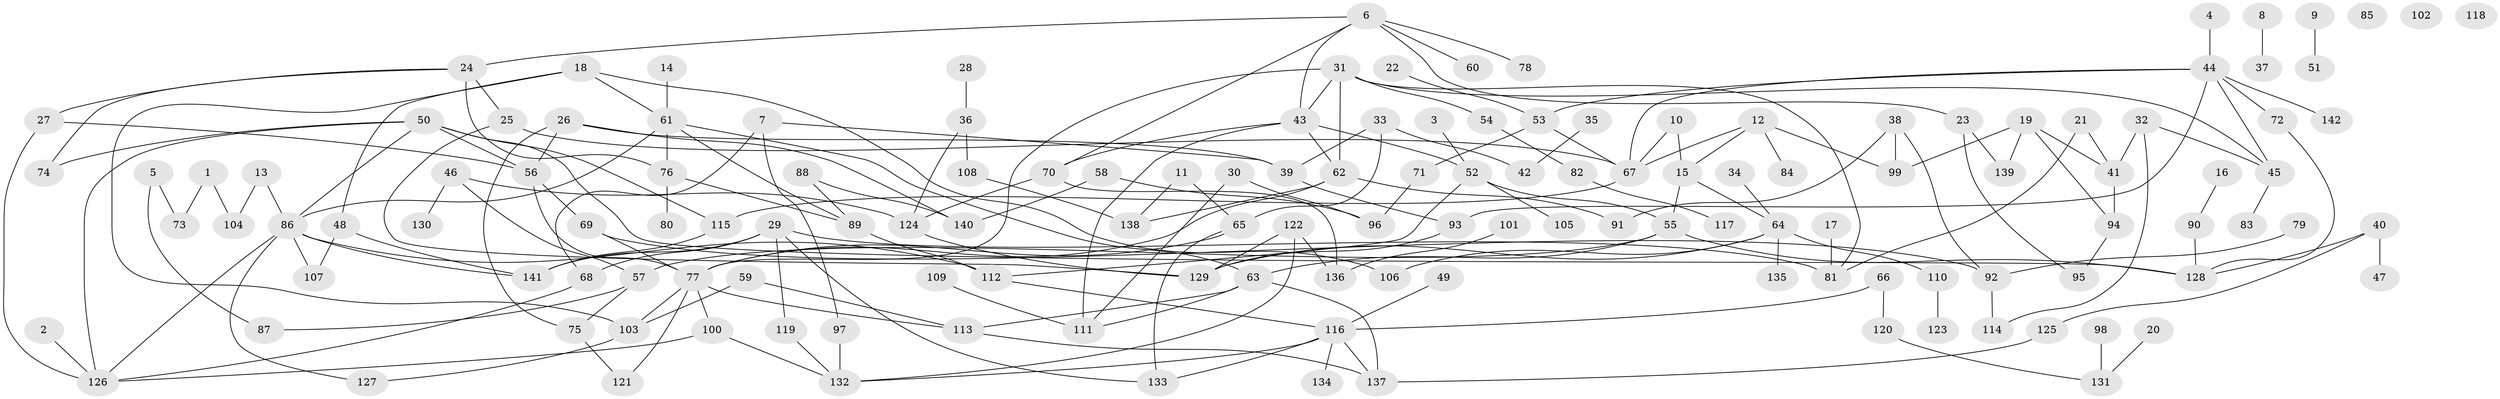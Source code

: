 // coarse degree distribution, {2: 0.10344827586206896, 4: 0.1206896551724138, 9: 0.05172413793103448, 6: 0.05172413793103448, 11: 0.017241379310344827, 0: 0.08620689655172414, 3: 0.1724137931034483, 1: 0.22413793103448276, 8: 0.05172413793103448, 5: 0.08620689655172414, 10: 0.034482758620689655}
// Generated by graph-tools (version 1.1) at 2025/16/03/04/25 18:16:40]
// undirected, 142 vertices, 201 edges
graph export_dot {
graph [start="1"]
  node [color=gray90,style=filled];
  1;
  2;
  3;
  4;
  5;
  6;
  7;
  8;
  9;
  10;
  11;
  12;
  13;
  14;
  15;
  16;
  17;
  18;
  19;
  20;
  21;
  22;
  23;
  24;
  25;
  26;
  27;
  28;
  29;
  30;
  31;
  32;
  33;
  34;
  35;
  36;
  37;
  38;
  39;
  40;
  41;
  42;
  43;
  44;
  45;
  46;
  47;
  48;
  49;
  50;
  51;
  52;
  53;
  54;
  55;
  56;
  57;
  58;
  59;
  60;
  61;
  62;
  63;
  64;
  65;
  66;
  67;
  68;
  69;
  70;
  71;
  72;
  73;
  74;
  75;
  76;
  77;
  78;
  79;
  80;
  81;
  82;
  83;
  84;
  85;
  86;
  87;
  88;
  89;
  90;
  91;
  92;
  93;
  94;
  95;
  96;
  97;
  98;
  99;
  100;
  101;
  102;
  103;
  104;
  105;
  106;
  107;
  108;
  109;
  110;
  111;
  112;
  113;
  114;
  115;
  116;
  117;
  118;
  119;
  120;
  121;
  122;
  123;
  124;
  125;
  126;
  127;
  128;
  129;
  130;
  131;
  132;
  133;
  134;
  135;
  136;
  137;
  138;
  139;
  140;
  141;
  142;
  1 -- 73;
  1 -- 104;
  2 -- 126;
  3 -- 52;
  4 -- 44;
  5 -- 73;
  5 -- 87;
  6 -- 23;
  6 -- 24;
  6 -- 43;
  6 -- 60;
  6 -- 70;
  6 -- 78;
  7 -- 39;
  7 -- 68;
  7 -- 97;
  8 -- 37;
  9 -- 51;
  10 -- 15;
  10 -- 67;
  11 -- 65;
  11 -- 138;
  12 -- 15;
  12 -- 67;
  12 -- 84;
  12 -- 99;
  13 -- 86;
  13 -- 104;
  14 -- 61;
  15 -- 55;
  15 -- 64;
  16 -- 90;
  17 -- 81;
  18 -- 48;
  18 -- 61;
  18 -- 103;
  18 -- 106;
  19 -- 41;
  19 -- 94;
  19 -- 99;
  19 -- 139;
  20 -- 131;
  21 -- 41;
  21 -- 81;
  22 -- 53;
  23 -- 95;
  23 -- 139;
  24 -- 25;
  24 -- 27;
  24 -- 74;
  24 -- 76;
  25 -- 67;
  25 -- 129;
  26 -- 39;
  26 -- 56;
  26 -- 75;
  26 -- 140;
  27 -- 56;
  27 -- 126;
  28 -- 36;
  29 -- 68;
  29 -- 81;
  29 -- 119;
  29 -- 133;
  29 -- 141;
  30 -- 96;
  30 -- 111;
  31 -- 43;
  31 -- 45;
  31 -- 54;
  31 -- 62;
  31 -- 77;
  31 -- 81;
  32 -- 41;
  32 -- 45;
  32 -- 114;
  33 -- 39;
  33 -- 42;
  33 -- 65;
  34 -- 64;
  35 -- 42;
  36 -- 108;
  36 -- 124;
  38 -- 91;
  38 -- 92;
  38 -- 99;
  39 -- 93;
  40 -- 47;
  40 -- 125;
  40 -- 128;
  41 -- 94;
  43 -- 52;
  43 -- 62;
  43 -- 70;
  43 -- 111;
  44 -- 45;
  44 -- 53;
  44 -- 67;
  44 -- 72;
  44 -- 93;
  44 -- 142;
  45 -- 83;
  46 -- 57;
  46 -- 124;
  46 -- 130;
  48 -- 107;
  48 -- 141;
  49 -- 116;
  50 -- 56;
  50 -- 74;
  50 -- 86;
  50 -- 115;
  50 -- 126;
  50 -- 128;
  52 -- 55;
  52 -- 105;
  52 -- 112;
  53 -- 67;
  53 -- 71;
  54 -- 82;
  55 -- 57;
  55 -- 63;
  55 -- 128;
  56 -- 69;
  56 -- 77;
  57 -- 75;
  57 -- 87;
  58 -- 96;
  58 -- 140;
  59 -- 103;
  59 -- 113;
  61 -- 63;
  61 -- 76;
  61 -- 86;
  61 -- 89;
  62 -- 77;
  62 -- 91;
  62 -- 138;
  63 -- 111;
  63 -- 113;
  63 -- 137;
  64 -- 106;
  64 -- 110;
  64 -- 129;
  64 -- 135;
  65 -- 77;
  65 -- 133;
  66 -- 116;
  66 -- 120;
  67 -- 115;
  68 -- 126;
  69 -- 77;
  69 -- 92;
  70 -- 124;
  70 -- 136;
  71 -- 96;
  72 -- 128;
  75 -- 121;
  76 -- 80;
  76 -- 89;
  77 -- 100;
  77 -- 103;
  77 -- 113;
  77 -- 121;
  79 -- 92;
  82 -- 117;
  86 -- 107;
  86 -- 112;
  86 -- 126;
  86 -- 127;
  86 -- 141;
  88 -- 89;
  88 -- 140;
  89 -- 112;
  90 -- 128;
  92 -- 114;
  93 -- 129;
  94 -- 95;
  97 -- 132;
  98 -- 131;
  100 -- 126;
  100 -- 132;
  101 -- 136;
  103 -- 127;
  108 -- 138;
  109 -- 111;
  110 -- 123;
  112 -- 116;
  113 -- 137;
  115 -- 141;
  116 -- 132;
  116 -- 133;
  116 -- 134;
  116 -- 137;
  119 -- 132;
  120 -- 131;
  122 -- 129;
  122 -- 132;
  122 -- 136;
  124 -- 129;
  125 -- 137;
}
